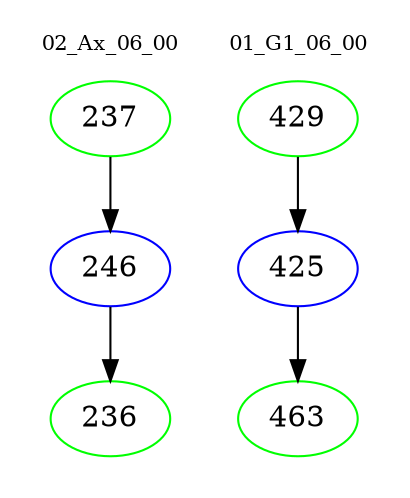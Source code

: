 digraph{
subgraph cluster_0 {
color = white
label = "02_Ax_06_00";
fontsize=10;
T0_237 [label="237", color="green"]
T0_237 -> T0_246 [color="black"]
T0_246 [label="246", color="blue"]
T0_246 -> T0_236 [color="black"]
T0_236 [label="236", color="green"]
}
subgraph cluster_1 {
color = white
label = "01_G1_06_00";
fontsize=10;
T1_429 [label="429", color="green"]
T1_429 -> T1_425 [color="black"]
T1_425 [label="425", color="blue"]
T1_425 -> T1_463 [color="black"]
T1_463 [label="463", color="green"]
}
}
